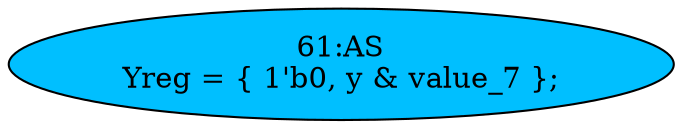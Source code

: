strict digraph "" {
	node [label="\N"];
	"61:AS"	 [ast="<pyverilog.vparser.ast.Assign object at 0x7fd311d60550>",
		def_var="['Yreg']",
		fillcolor=deepskyblue,
		label="61:AS
Yreg = { 1'b0, y & value_7 };",
		statements="[]",
		style=filled,
		typ=Assign,
		use_var="['y', 'value_7']"];
}
